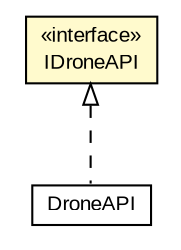 #!/usr/local/bin/dot
#
# Class diagram 
# Generated by UMLGraph version R5_6-24-gf6e263 (http://www.umlgraph.org/)
#

digraph G {
	edge [fontname="arial",fontsize=10,labelfontname="arial",labelfontsize=10];
	node [fontname="arial",fontsize=10,shape=plaintext];
	nodesep=0.25;
	ranksep=0.5;
	// com.id.droneapi.IDroneAPI
	c1650 [label=<<table title="com.id.droneapi.IDroneAPI" border="0" cellborder="1" cellspacing="0" cellpadding="2" port="p" bgcolor="lemonChiffon" href="./IDroneAPI.html">
		<tr><td><table border="0" cellspacing="0" cellpadding="1">
<tr><td align="center" balign="center"> &#171;interface&#187; </td></tr>
<tr><td align="center" balign="center"> IDroneAPI </td></tr>
		</table></td></tr>
		</table>>, URL="./IDroneAPI.html", fontname="arial", fontcolor="black", fontsize=10.0];
	// com.id.droneapi.impl.DroneAPI
	c1674 [label=<<table title="com.id.droneapi.impl.DroneAPI" border="0" cellborder="1" cellspacing="0" cellpadding="2" port="p" href="./impl/DroneAPI.html">
		<tr><td><table border="0" cellspacing="0" cellpadding="1">
<tr><td align="center" balign="center"> DroneAPI </td></tr>
		</table></td></tr>
		</table>>, URL="./impl/DroneAPI.html", fontname="arial", fontcolor="black", fontsize=10.0];
	//com.id.droneapi.impl.DroneAPI implements com.id.droneapi.IDroneAPI
	c1650:p -> c1674:p [dir=back,arrowtail=empty,style=dashed];
}

